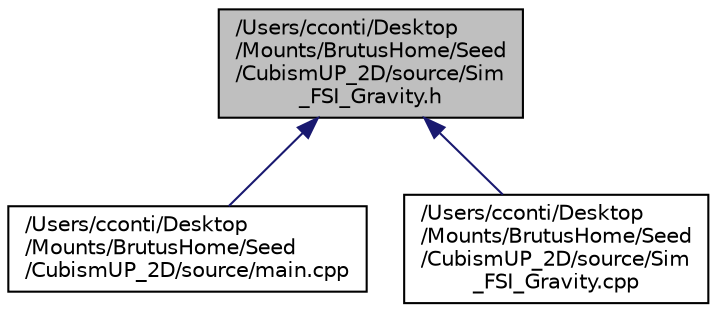 digraph "/Users/cconti/Desktop/Mounts/BrutusHome/Seed/CubismUP_2D/source/Sim_FSI_Gravity.h"
{
  edge [fontname="Helvetica",fontsize="10",labelfontname="Helvetica",labelfontsize="10"];
  node [fontname="Helvetica",fontsize="10",shape=record];
  Node1 [label="/Users/cconti/Desktop\l/Mounts/BrutusHome/Seed\l/CubismUP_2D/source/Sim\l_FSI_Gravity.h",height=0.2,width=0.4,color="black", fillcolor="grey75", style="filled", fontcolor="black"];
  Node1 -> Node2 [dir="back",color="midnightblue",fontsize="10",style="solid",fontname="Helvetica"];
  Node2 [label="/Users/cconti/Desktop\l/Mounts/BrutusHome/Seed\l/CubismUP_2D/source/main.cpp",height=0.2,width=0.4,color="black", fillcolor="white", style="filled",URL="$main_8cpp.html"];
  Node1 -> Node3 [dir="back",color="midnightblue",fontsize="10",style="solid",fontname="Helvetica"];
  Node3 [label="/Users/cconti/Desktop\l/Mounts/BrutusHome/Seed\l/CubismUP_2D/source/Sim\l_FSI_Gravity.cpp",height=0.2,width=0.4,color="black", fillcolor="white", style="filled",URL="$_sim___f_s_i___gravity_8cpp.html"];
}
